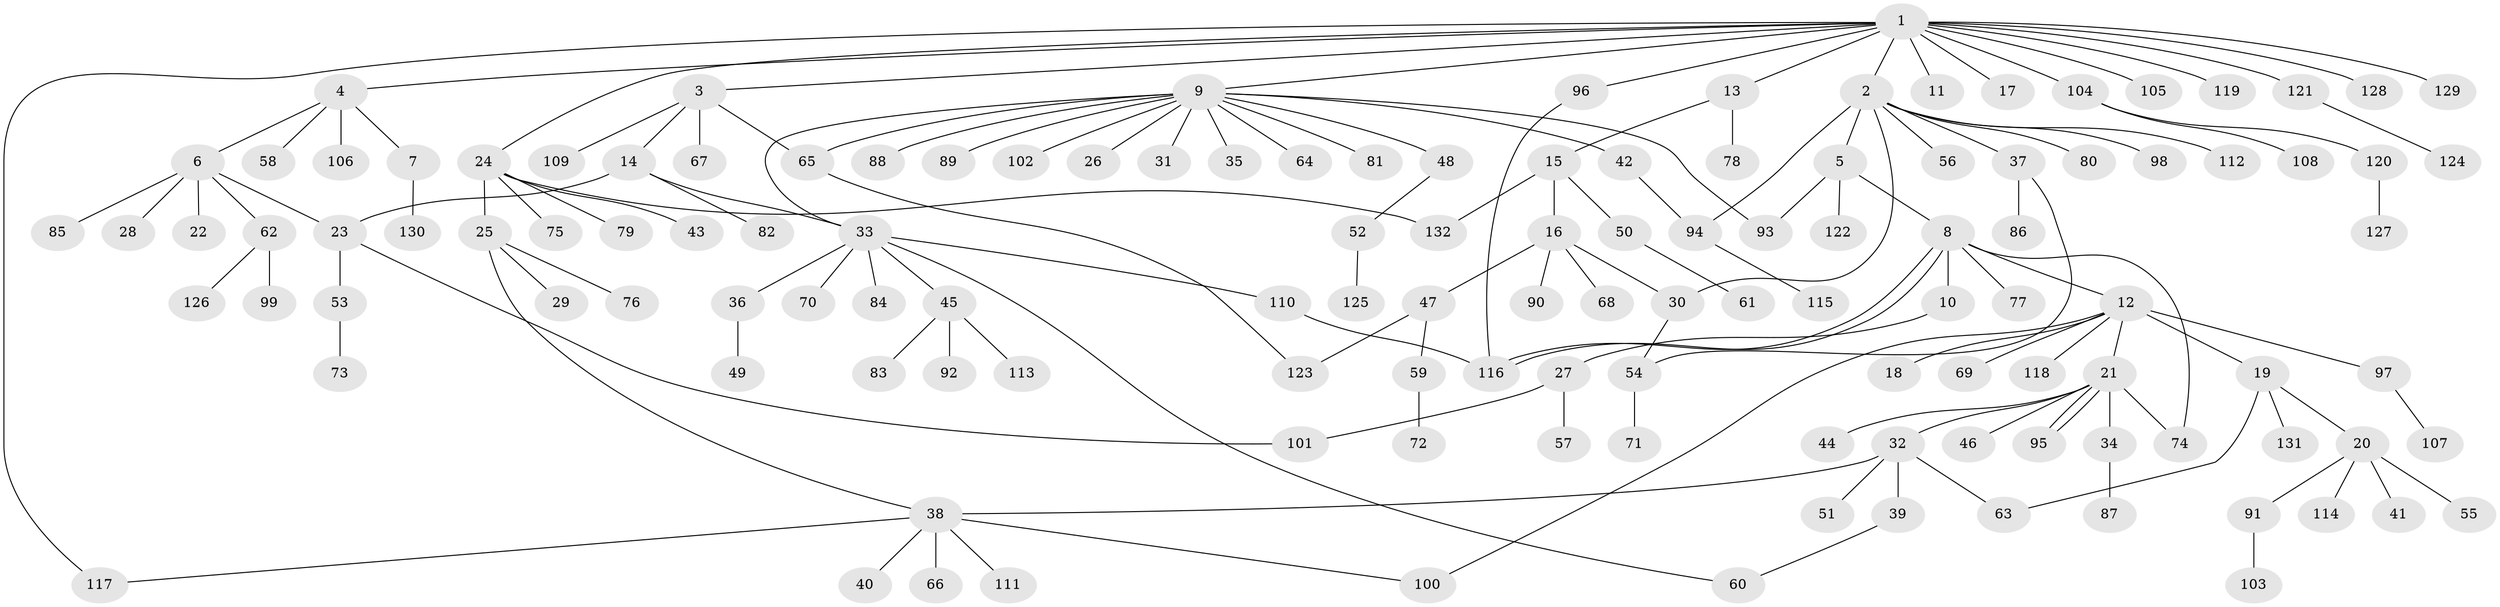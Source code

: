 // Generated by graph-tools (version 1.1) at 2025/25/03/09/25 03:25:59]
// undirected, 132 vertices, 151 edges
graph export_dot {
graph [start="1"]
  node [color=gray90,style=filled];
  1;
  2;
  3;
  4;
  5;
  6;
  7;
  8;
  9;
  10;
  11;
  12;
  13;
  14;
  15;
  16;
  17;
  18;
  19;
  20;
  21;
  22;
  23;
  24;
  25;
  26;
  27;
  28;
  29;
  30;
  31;
  32;
  33;
  34;
  35;
  36;
  37;
  38;
  39;
  40;
  41;
  42;
  43;
  44;
  45;
  46;
  47;
  48;
  49;
  50;
  51;
  52;
  53;
  54;
  55;
  56;
  57;
  58;
  59;
  60;
  61;
  62;
  63;
  64;
  65;
  66;
  67;
  68;
  69;
  70;
  71;
  72;
  73;
  74;
  75;
  76;
  77;
  78;
  79;
  80;
  81;
  82;
  83;
  84;
  85;
  86;
  87;
  88;
  89;
  90;
  91;
  92;
  93;
  94;
  95;
  96;
  97;
  98;
  99;
  100;
  101;
  102;
  103;
  104;
  105;
  106;
  107;
  108;
  109;
  110;
  111;
  112;
  113;
  114;
  115;
  116;
  117;
  118;
  119;
  120;
  121;
  122;
  123;
  124;
  125;
  126;
  127;
  128;
  129;
  130;
  131;
  132;
  1 -- 2;
  1 -- 3;
  1 -- 4;
  1 -- 9;
  1 -- 11;
  1 -- 13;
  1 -- 17;
  1 -- 24;
  1 -- 96;
  1 -- 104;
  1 -- 105;
  1 -- 117;
  1 -- 119;
  1 -- 121;
  1 -- 128;
  1 -- 129;
  2 -- 5;
  2 -- 30;
  2 -- 37;
  2 -- 56;
  2 -- 80;
  2 -- 94;
  2 -- 98;
  2 -- 112;
  3 -- 14;
  3 -- 65;
  3 -- 67;
  3 -- 109;
  4 -- 6;
  4 -- 7;
  4 -- 58;
  4 -- 106;
  5 -- 8;
  5 -- 93;
  5 -- 122;
  6 -- 22;
  6 -- 23;
  6 -- 28;
  6 -- 62;
  6 -- 85;
  7 -- 130;
  8 -- 10;
  8 -- 12;
  8 -- 74;
  8 -- 77;
  8 -- 116;
  8 -- 116;
  9 -- 26;
  9 -- 31;
  9 -- 33;
  9 -- 35;
  9 -- 42;
  9 -- 48;
  9 -- 64;
  9 -- 65;
  9 -- 81;
  9 -- 88;
  9 -- 89;
  9 -- 93;
  9 -- 102;
  10 -- 27;
  12 -- 18;
  12 -- 19;
  12 -- 21;
  12 -- 69;
  12 -- 97;
  12 -- 100;
  12 -- 118;
  13 -- 15;
  13 -- 78;
  14 -- 23;
  14 -- 33;
  14 -- 82;
  15 -- 16;
  15 -- 50;
  15 -- 132;
  16 -- 30;
  16 -- 47;
  16 -- 68;
  16 -- 90;
  19 -- 20;
  19 -- 63;
  19 -- 131;
  20 -- 41;
  20 -- 55;
  20 -- 91;
  20 -- 114;
  21 -- 32;
  21 -- 34;
  21 -- 44;
  21 -- 46;
  21 -- 74;
  21 -- 95;
  21 -- 95;
  23 -- 53;
  23 -- 101;
  24 -- 25;
  24 -- 43;
  24 -- 75;
  24 -- 79;
  24 -- 132;
  25 -- 29;
  25 -- 38;
  25 -- 76;
  27 -- 57;
  27 -- 101;
  30 -- 54;
  32 -- 38;
  32 -- 39;
  32 -- 51;
  32 -- 63;
  33 -- 36;
  33 -- 45;
  33 -- 60;
  33 -- 70;
  33 -- 84;
  33 -- 110;
  34 -- 87;
  36 -- 49;
  37 -- 54;
  37 -- 86;
  38 -- 40;
  38 -- 66;
  38 -- 100;
  38 -- 111;
  38 -- 117;
  39 -- 60;
  42 -- 94;
  45 -- 83;
  45 -- 92;
  45 -- 113;
  47 -- 59;
  47 -- 123;
  48 -- 52;
  50 -- 61;
  52 -- 125;
  53 -- 73;
  54 -- 71;
  59 -- 72;
  62 -- 99;
  62 -- 126;
  65 -- 123;
  91 -- 103;
  94 -- 115;
  96 -- 116;
  97 -- 107;
  104 -- 108;
  104 -- 120;
  110 -- 116;
  120 -- 127;
  121 -- 124;
}
